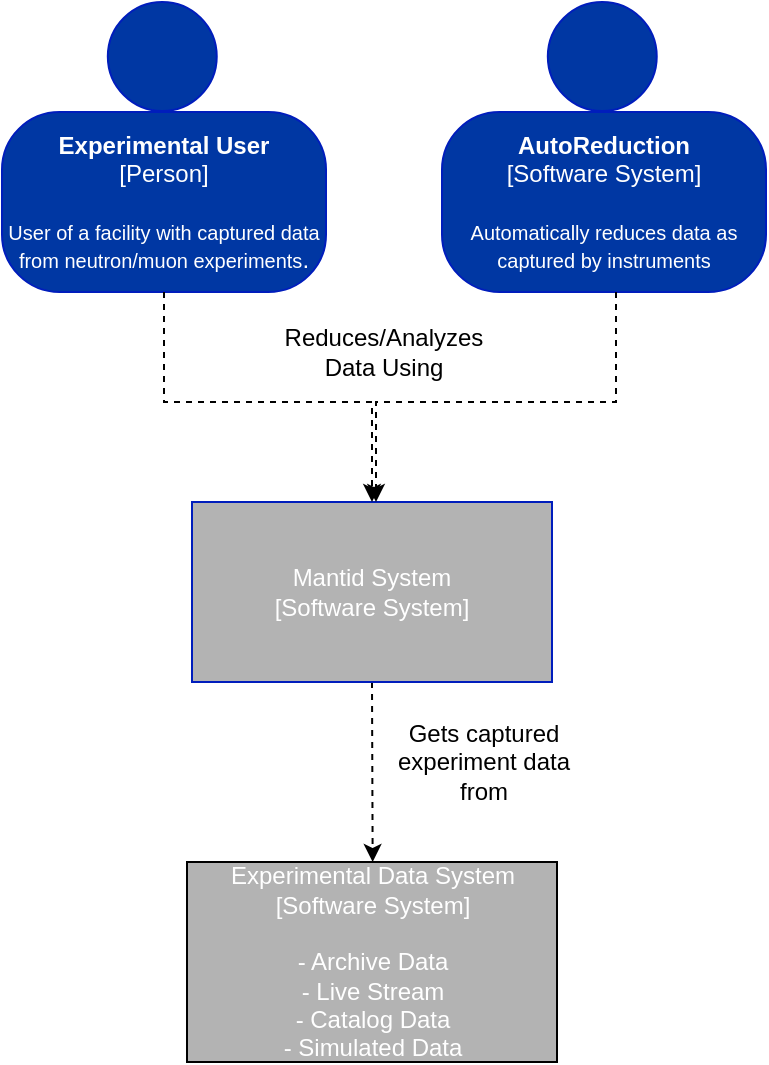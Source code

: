<mxfile version="14.6.13" type="device"><diagram id="prtHgNgQTEPvFCAcTncT" name="Page-1"><mxGraphModel dx="1106" dy="860" grid="1" gridSize="10" guides="1" tooltips="1" connect="1" arrows="1" fold="1" page="1" pageScale="1" pageWidth="827" pageHeight="1169" math="0" shadow="0"><root><mxCell id="0"/><mxCell id="1" parent="0"/><mxCell id="lFGvsYG3fNPOqVcIN5xq-20" value="" style="endArrow=classic;html=1;dashed=1;exitX=0.5;exitY=1;exitDx=0;exitDy=0;" parent="1" source="qo9rQDXTGJhu-sVBkbtT-2" edge="1"><mxGeometry x="213.33" y="-55.21" width="50" height="50" as="geometry"><mxPoint x="429.998" y="344.001" as="sourcePoint"/><mxPoint x="185.33" y="430" as="targetPoint"/></mxGeometry></mxCell><mxCell id="qo9rQDXTGJhu-sVBkbtT-2" value="Mantid System&lt;br&gt;[Software System]" style="rounded=0;whiteSpace=wrap;html=1;strokeColor=#001DBC;fontColor=#ffffff;fillColor=#B3B3B3;" parent="1" vertex="1"><mxGeometry x="95.0" y="250" width="180" height="90" as="geometry"/></mxCell><mxCell id="M9mNOy5CXL1_vc4ysLkp-4" value="" style="group;" parent="1" vertex="1" connectable="0"><mxGeometry width="162" height="145" as="geometry"/></mxCell><mxCell id="lFGvsYG3fNPOqVcIN5xq-25" value="" style="ellipse;whiteSpace=wrap;html=1;aspect=fixed;rounded=0;strokeColor=#001DBC;fontColor=#ffffff;fillColor=#0037A3;" parent="M9mNOy5CXL1_vc4ysLkp-4" vertex="1"><mxGeometry x="52.908" width="54.466" height="54.466" as="geometry"/></mxCell><mxCell id="lFGvsYG3fNPOqVcIN5xq-24" value="&lt;b&gt;Experimental User&lt;/b&gt;&lt;br&gt;[Person]&lt;br&gt;&lt;br&gt;&lt;font style=&quot;font-size: 10px&quot;&gt;User of a facility with captured data from neutron/muon experiments&lt;/font&gt;." style="rounded=1;whiteSpace=wrap;html=1;strokeColor=#001DBC;fontColor=#ffffff;arcSize=32;fillColor=#0037A3;" parent="M9mNOy5CXL1_vc4ysLkp-4" vertex="1"><mxGeometry y="55.0" width="162" height="90.0" as="geometry"/></mxCell><mxCell id="lFGvsYG3fNPOqVcIN5xq-21" value="Gets captured experiment data from" style="text;html=1;strokeColor=none;fillColor=none;align=center;verticalAlign=middle;whiteSpace=wrap;rounded=0;" parent="1" vertex="1"><mxGeometry x="191.0" y="360" width="100" height="40" as="geometry"/></mxCell><mxCell id="qo9rQDXTGJhu-sVBkbtT-9" value="" style="group;" parent="1" vertex="1" connectable="0"><mxGeometry x="212" width="162" height="145" as="geometry"/></mxCell><mxCell id="qo9rQDXTGJhu-sVBkbtT-10" value="" style="ellipse;whiteSpace=wrap;html=1;aspect=fixed;rounded=0;strokeColor=#001DBC;fontColor=#ffffff;fillColor=#0037A3;" parent="qo9rQDXTGJhu-sVBkbtT-9" vertex="1"><mxGeometry x="60.908" width="54.466" height="54.466" as="geometry"/></mxCell><mxCell id="qo9rQDXTGJhu-sVBkbtT-11" value="&lt;b&gt;AutoReduction&lt;/b&gt;&lt;br&gt;[Software System]&lt;br&gt;&lt;br&gt;&lt;span style=&quot;font-size: 10px&quot;&gt;Automatically reduces data as captured by instruments&lt;/span&gt;" style="rounded=1;whiteSpace=wrap;html=1;strokeColor=#001DBC;fontColor=#ffffff;arcSize=32;fillColor=#0037A3;" parent="qo9rQDXTGJhu-sVBkbtT-9" vertex="1"><mxGeometry x="8" y="55.0" width="162" height="90.0" as="geometry"/></mxCell><mxCell id="qo9rQDXTGJhu-sVBkbtT-12" style="edgeStyle=orthogonalEdgeStyle;rounded=0;orthogonalLoop=1;jettySize=auto;html=1;dashed=1;" parent="1" source="lFGvsYG3fNPOqVcIN5xq-24" target="qo9rQDXTGJhu-sVBkbtT-2" edge="1"><mxGeometry relative="1" as="geometry"><Array as="points"><mxPoint x="81" y="200"/><mxPoint x="185" y="200"/></Array></mxGeometry></mxCell><mxCell id="qo9rQDXTGJhu-sVBkbtT-13" style="edgeStyle=orthogonalEdgeStyle;rounded=0;orthogonalLoop=1;jettySize=auto;html=1;dashed=1;" parent="1" source="qo9rQDXTGJhu-sVBkbtT-11" edge="1"><mxGeometry relative="1" as="geometry"><mxPoint x="187" y="250" as="targetPoint"/><Array as="points"><mxPoint x="307" y="200"/><mxPoint x="187" y="200"/></Array></mxGeometry></mxCell><mxCell id="qo9rQDXTGJhu-sVBkbtT-14" value="Reduces/Analyzes Data Using" style="text;html=1;strokeColor=none;fillColor=none;align=center;verticalAlign=middle;whiteSpace=wrap;rounded=0;" parent="1" vertex="1"><mxGeometry x="136" y="160" width="110" height="30" as="geometry"/></mxCell><mxCell id="PW6JVfLIezpi-woU0rnu-1" value="&lt;span style=&quot;color: rgb(255 , 255 , 255)&quot;&gt;Experimental Data System&lt;/span&gt;&lt;br style=&quot;color: rgb(255 , 255 , 255)&quot;&gt;&lt;span style=&quot;color: rgb(255 , 255 , 255)&quot;&gt;[Software System]&lt;/span&gt;&lt;br style=&quot;color: rgb(255 , 255 , 255)&quot;&gt;&lt;br style=&quot;color: rgb(255 , 255 , 255)&quot;&gt;&lt;span style=&quot;color: rgb(255 , 255 , 255) ; text-align: left&quot;&gt;- Archive Data&lt;/span&gt;&lt;br style=&quot;color: rgb(255 , 255 , 255) ; text-align: left&quot;&gt;&lt;span style=&quot;color: rgb(255 , 255 , 255) ; text-align: left&quot;&gt;- Live Stream&lt;br&gt;&lt;/span&gt;&lt;span style=&quot;color: rgb(255 , 255 , 255)&quot;&gt;- Catalog Data&lt;/span&gt;&lt;br style=&quot;color: rgb(255 , 255 , 255) ; text-align: left&quot;&gt;&lt;span style=&quot;color: rgb(255 , 255 , 255) ; text-align: left&quot;&gt;- Simulated Data&lt;/span&gt;" style="rounded=0;whiteSpace=wrap;html=1;fillColor=#B3B3B3;" parent="1" vertex="1"><mxGeometry x="92.5" y="430" width="185" height="100" as="geometry"/></mxCell></root></mxGraphModel></diagram></mxfile>